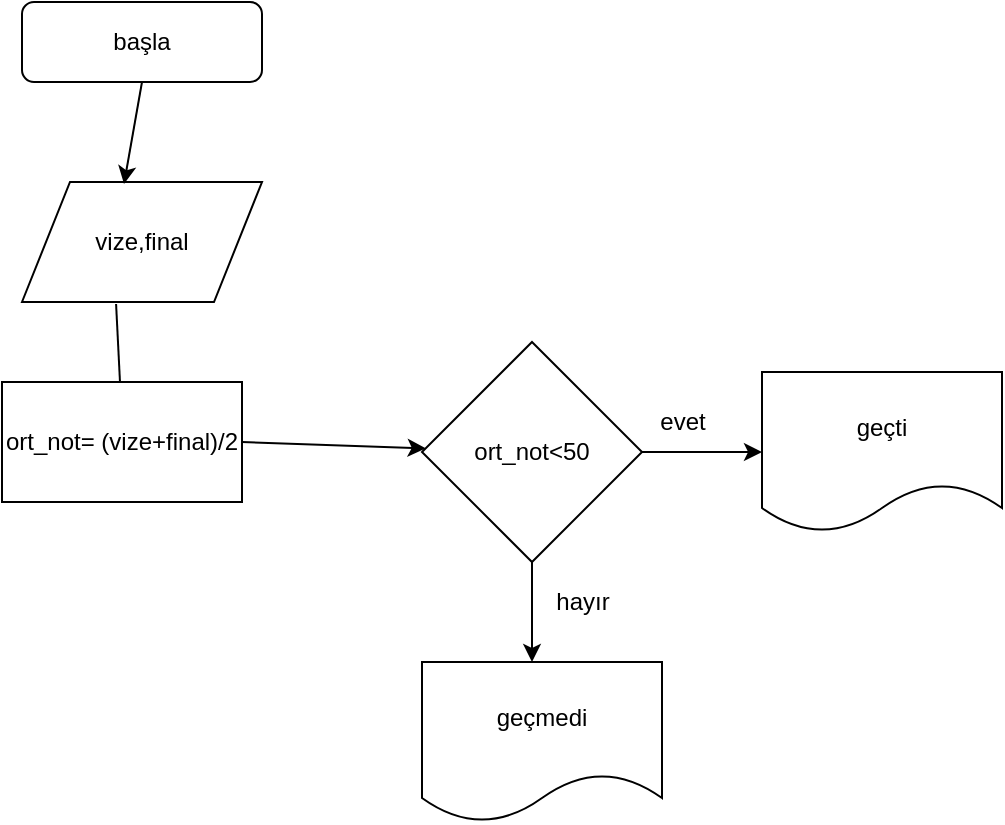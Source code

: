 <mxfile version="12.8.2" type="device"><diagram id="gPQNETgREva6y040vcnY" name="Page-1"><mxGraphModel dx="946" dy="1814" grid="1" gridSize="10" guides="1" tooltips="1" connect="1" arrows="1" fold="1" page="1" pageScale="1" pageWidth="827" pageHeight="1169" math="0" shadow="0"><root><mxCell id="0"/><mxCell id="1" parent="0"/><mxCell id="vXqyq2z22cp7-vQW2eCk-1" value="&lt;span style=&quot;color: rgba(0 , 0 , 0 , 0) ; font-family: monospace ; font-size: 0px&quot;&gt;%3CmxGraphModel%3E%3Croot%3E%3CmxCell%20id%3D%220%22%2F%3E%3CmxCell%20id%3D%221%22%20parent%3D%220%22%2F%3E%3CmxCell%20id%3D%222%22%20value%3D%22ba%C5%9Fla%22%20style%3D%22rounded%3D1%3BwhiteSpace%3Dwrap%3Bhtml%3D1%3BfontSize%3D12%3Bglass%3D0%3BstrokeWidth%3D1%3Bshadow%3D0%3B%22%20vertex%3D%221%22%20parent%3D%221%22%3E%3CmxGeometry%20x%3D%22160%22%20y%3D%2280%22%20width%3D%22120%22%20height%3D%2240%22%20as%3D%22geometry%22%2F%3E%3C%2FmxCell%3E%3CmxCell%20id%3D%223%22%20value%3D%22x%2Cy%22%20style%3D%22shape%3Dparallelogram%3Bperimeter%3DparallelogramPerimeter%3BwhiteSpace%3Dwrap%3Bhtml%3D1%3B%22%20vertex%3D%221%22%20parent%3D%221%22%3E%3CmxGeometry%20x%3D%22170%22%20y%3D%22170%22%20width%3D%22120%22%20height%3D%2260%22%20as%3D%22geometry%22%2F%3E%3C%2FmxCell%3E%3CmxCell%20id%3D%224%22%20value%3D%22%22%20style%3D%22endArrow%3Dclassic%3Bhtml%3D1%3BexitX%3D0.5%3BexitY%3D1%3BexitDx%3D0%3BexitDy%3D0%3BentryX%3D0.425%3BentryY%3D0.017%3BentryDx%3D0%3BentryDy%3D0%3BentryPerimeter%3D0%3B%22%20edge%3D%221%22%20source%3D%222%22%20target%3D%223%22%20parent%3D%221%22%3E%3CmxGeometry%20width%3D%2250%22%20height%3D%2250%22%20relative%3D%221%22%20as%3D%22geometry%22%3E%3CmxPoint%20x%3D%2290%22%20y%3D%22210%22%20as%3D%22sourcePoint%22%2F%3E%3CmxPoint%20x%3D%22140%22%20y%3D%22160%22%20as%3D%22targetPoint%22%2F%3E%3C%2FmxGeometry%3E%3C%2FmxCell%3E%3C%2Froot%3E%3C%2FmxGraphModel%3Ev&lt;/span&gt;&lt;span style=&quot;color: rgba(0 , 0 , 0 , 0) ; font-family: monospace ; font-size: 0px&quot;&gt;%3CmxGraphModel%3E%3Croot%3E%3CmxCell%20id%3D%220%22%2F%3E%3CmxCell%20id%3D%221%22%20parent%3D%220%22%2F%3E%3CmxCell%20id%3D%222%22%20value%3D%22ba%C5%9Fla%22%20style%3D%22rounded%3D1%3BwhiteSpace%3Dwrap%3Bhtml%3D1%3BfontSize%3D12%3Bglass%3D0%3BstrokeWidth%3D1%3Bshadow%3D0%3B%22%20vertex%3D%221%22%20parent%3D%221%22%3E%3CmxGeometry%20x%3D%22160%22%20y%3D%2280%22%20width%3D%22120%22%20height%3D%2240%22%20as%3D%22geometry%22%2F%3E%3C%2FmxCell%3E%3CmxCell%20id%3D%223%22%20value%3D%22x%2Cy%22%20style%3D%22shape%3Dparallelogram%3Bperimeter%3DparallelogramPerimeter%3BwhiteSpace%3Dwrap%3Bhtml%3D1%3B%22%20vertex%3D%221%22%20parent%3D%221%22%3E%3CmxGeometry%20x%3D%22170%22%20y%3D%22170%22%20width%3D%22120%22%20height%3D%2260%22%20as%3D%22geometry%22%2F%3E%3C%2FmxCell%3E%3CmxCell%20id%3D%224%22%20value%3D%22%22%20style%3D%22endArrow%3Dclassic%3Bhtml%3D1%3BexitX%3D0.5%3BexitY%3D1%3BexitDx%3D0%3BexitDy%3D0%3BentryX%3D0.425%3BentryY%3D0.017%3BentryDx%3D0%3BentryDy%3D0%3BentryPerimeter%3D0%3B%22%20edge%3D%221%22%20source%3D%222%22%20target%3D%223%22%20parent%3D%221%22%3E%3CmxGeometry%20width%3D%2250%22%20height%3D%2250%22%20relative%3D%221%22%20as%3D%22geometry%22%3E%3CmxPoint%20x%3D%2290%22%20y%3D%22210%22%20as%3D%22sourcePoint%22%2F%3E%3CmxPoint%20x%3D%22140%22%20y%3D%22160%22%20as%3D%22targetPoint%22%2F%3E%3C%2FmxGeometry%3E%3C%2FmxCell%3E%3C%2Froot%3E%3C%2FmxGraphModel%3E&lt;/span&gt;&lt;span style=&quot;color: rgba(0 , 0 , 0 , 0) ; font-family: monospace ; font-size: 0px&quot;&gt;%3CmxGraphModel%3E%3Croot%3E%3CmxCell%20id%3D%220%22%2F%3E%3CmxCell%20id%3D%221%22%20parent%3D%220%22%2F%3E%3CmxCell%20id%3D%222%22%20value%3D%22ba%C5%9Fla%22%20style%3D%22rounded%3D1%3BwhiteSpace%3Dwrap%3Bhtml%3D1%3BfontSize%3D12%3Bglass%3D0%3BstrokeWidth%3D1%3Bshadow%3D0%3B%22%20vertex%3D%221%22%20parent%3D%221%22%3E%3CmxGeometry%20x%3D%22160%22%20y%3D%2280%22%20width%3D%22120%22%20height%3D%2240%22%20as%3D%22geometry%22%2F%3E%3C%2FmxCell%3E%3CmxCell%20id%3D%223%22%20value%3D%22x%2Cy%22%20style%3D%22shape%3Dparallelogram%3Bperimeter%3DparallelogramPerimeter%3BwhiteSpace%3Dwrap%3Bhtml%3D1%3B%22%20vertex%3D%221%22%20parent%3D%221%22%3E%3CmxGeometry%20x%3D%22170%22%20y%3D%22170%22%20width%3D%22120%22%20height%3D%2260%22%20as%3D%22geometry%22%2F%3E%3C%2FmxCell%3E%3CmxCell%20id%3D%224%22%20value%3D%22%22%20style%3D%22endArrow%3Dclassic%3Bhtml%3D1%3BexitX%3D0.5%3BexitY%3D1%3BexitDx%3D0%3BexitDy%3D0%3BentryX%3D0.425%3BentryY%3D0.017%3BentryDx%3D0%3BentryDy%3D0%3BentryPerimeter%3D0%3B%22%20edge%3D%221%22%20source%3D%222%22%20target%3D%223%22%20parent%3D%221%22%3E%3CmxGeometry%20width%3D%2250%22%20height%3D%2250%22%20relative%3D%221%22%20as%3D%22geometry%22%3E%3CmxPoint%20x%3D%2290%22%20y%3D%22210%22%20as%3D%22sourcePoint%22%2F%3E%3CmxPoint%20x%3D%22140%22%20y%3D%22160%22%20as%3D%22targetPoint%22%2F%3E%3C%2FmxGeometry%3E%3C%2FmxCell%3E%3C%2Froot%3E%3C%2FmxGraphModel%3E&lt;/span&gt;&lt;span style=&quot;color: rgba(0 , 0 , 0 , 0) ; font-family: monospace ; font-size: 0px&quot;&gt;%3CmxGraphModel%3E%3Croot%3E%3CmxCell%20id%3D%220%22%2F%3E%3CmxCell%20id%3D%221%22%20parent%3D%220%22%2F%3E%3CmxCell%20id%3D%222%22%20value%3D%22ba%C5%9Fla%22%20style%3D%22rounded%3D1%3BwhiteSpace%3Dwrap%3Bhtml%3D1%3BfontSize%3D12%3Bglass%3D0%3BstrokeWidth%3D1%3Bshadow%3D0%3B%22%20vertex%3D%221%22%20parent%3D%221%22%3E%3CmxGeometry%20x%3D%22160%22%20y%3D%2280%22%20width%3D%22120%22%20height%3D%2240%22%20as%3D%22geometry%22%2F%3E%3C%2FmxCell%3E%3CmxCell%20id%3D%223%22%20value%3D%22x%2Cy%22%20style%3D%22shape%3Dparallelogram%3Bperimeter%3DparallelogramPerimeter%3BwhiteSpace%3Dwrap%3Bhtml%3D1%3B%22%20vertex%3D%221%22%20parent%3D%221%22%3E%3CmxGeometry%20x%3D%22170%22%20y%3D%22170%22%20width%3D%22120%22%20height%3D%2260%22%20as%3D%22geometry%22%2F%3E%3C%2FmxCell%3E%3CmxCell%20id%3D%224%22%20value%3D%22%22%20style%3D%22endArrow%3Dclassic%3Bhtml%3D1%3BexitX%3D0.5%3BexitY%3D1%3BexitDx%3D0%3BexitDy%3D0%3BentryX%3D0.425%3BentryY%3D0.017%3BentryDx%3D0%3BentryDy%3D0%3BentryPerimeter%3D0%3B%22%20edge%3D%221%22%20source%3D%222%22%20target%3D%223%22%20parent%3D%221%22%3E%3CmxGeometry%20width%3D%2250%22%20height%3D%2250%22%20relative%3D%221%22%20as%3D%22geometry%22%3E%3CmxPoint%20x%3D%2290%22%20y%3D%22210%22%20as%3D%22sourcePoint%22%2F%3E%3CmxPoint%20x%3D%22140%22%20y%3D%22160%22%20as%3D%22targetPoint%22%2F%3E%3C%2FmxGeometry%3E%3C%2FmxCell%3E%3C%2Froot%3E%3C%2FmxGraphModel%3E&lt;/span&gt;" style="text;html=1;align=center;verticalAlign=middle;resizable=0;points=[];autosize=1;" vertex="1" parent="1"><mxGeometry x="257" y="-650" width="20" height="20" as="geometry"/></mxCell><mxCell id="vXqyq2z22cp7-vQW2eCk-2" value="başla" style="rounded=1;whiteSpace=wrap;html=1;fontSize=12;glass=0;strokeWidth=1;shadow=0;" vertex="1" parent="1"><mxGeometry x="150" y="-770" width="120" height="40" as="geometry"/></mxCell><mxCell id="vXqyq2z22cp7-vQW2eCk-3" value="vize,final" style="shape=parallelogram;perimeter=parallelogramPerimeter;whiteSpace=wrap;html=1;" vertex="1" parent="1"><mxGeometry x="150" y="-680" width="120" height="60" as="geometry"/></mxCell><mxCell id="vXqyq2z22cp7-vQW2eCk-4" value="" style="endArrow=classic;html=1;exitX=0.5;exitY=1;exitDx=0;exitDy=0;entryX=0.425;entryY=0.017;entryDx=0;entryDy=0;entryPerimeter=0;" edge="1" parent="1" source="vXqyq2z22cp7-vQW2eCk-2" target="vXqyq2z22cp7-vQW2eCk-3"><mxGeometry width="50" height="50" relative="1" as="geometry"><mxPoint x="60" y="-1220" as="sourcePoint"/><mxPoint x="110" y="-1270" as="targetPoint"/></mxGeometry></mxCell><mxCell id="vXqyq2z22cp7-vQW2eCk-5" value="" style="endArrow=classic;html=1;exitX=0.392;exitY=1.017;exitDx=0;exitDy=0;exitPerimeter=0;" edge="1" parent="1" source="vXqyq2z22cp7-vQW2eCk-3"><mxGeometry width="50" height="50" relative="1" as="geometry"><mxPoint x="150" y="-750" as="sourcePoint"/><mxPoint x="200" y="-560" as="targetPoint"/></mxGeometry></mxCell><mxCell id="vXqyq2z22cp7-vQW2eCk-6" value="ort_not= (vize+final)/2" style="rounded=0;whiteSpace=wrap;html=1;" vertex="1" parent="1"><mxGeometry x="140" y="-580" width="120" height="60" as="geometry"/></mxCell><mxCell id="vXqyq2z22cp7-vQW2eCk-7" value="ort_not&amp;lt;50" style="rhombus;whiteSpace=wrap;html=1;" vertex="1" parent="1"><mxGeometry x="350" y="-600" width="110" height="110" as="geometry"/></mxCell><mxCell id="vXqyq2z22cp7-vQW2eCk-8" value="" style="endArrow=classic;html=1;exitX=1;exitY=0.5;exitDx=0;exitDy=0;" edge="1" parent="1" source="vXqyq2z22cp7-vQW2eCk-6" target="vXqyq2z22cp7-vQW2eCk-7"><mxGeometry width="50" height="50" relative="1" as="geometry"><mxPoint x="150" y="-580" as="sourcePoint"/><mxPoint x="200" y="-630" as="targetPoint"/></mxGeometry></mxCell><mxCell id="vXqyq2z22cp7-vQW2eCk-9" value="geçti" style="shape=document;whiteSpace=wrap;html=1;boundedLbl=1;" vertex="1" parent="1"><mxGeometry x="520" y="-585" width="120" height="80" as="geometry"/></mxCell><mxCell id="vXqyq2z22cp7-vQW2eCk-10" value="" style="endArrow=classic;html=1;exitX=0.5;exitY=1;exitDx=0;exitDy=0;" edge="1" parent="1" source="vXqyq2z22cp7-vQW2eCk-7"><mxGeometry width="50" height="50" relative="1" as="geometry"><mxPoint x="150" y="-580" as="sourcePoint"/><mxPoint x="405" y="-440" as="targetPoint"/></mxGeometry></mxCell><mxCell id="vXqyq2z22cp7-vQW2eCk-11" value="" style="endArrow=classic;html=1;exitX=1;exitY=0.5;exitDx=0;exitDy=0;" edge="1" parent="1" source="vXqyq2z22cp7-vQW2eCk-7" target="vXqyq2z22cp7-vQW2eCk-9"><mxGeometry width="50" height="50" relative="1" as="geometry"><mxPoint x="150" y="-580" as="sourcePoint"/><mxPoint x="200" y="-630" as="targetPoint"/></mxGeometry></mxCell><mxCell id="vXqyq2z22cp7-vQW2eCk-12" value="evet&lt;br&gt;" style="text;html=1;align=center;verticalAlign=middle;resizable=0;points=[];autosize=1;" vertex="1" parent="1"><mxGeometry x="460" y="-570" width="40" height="20" as="geometry"/></mxCell><mxCell id="vXqyq2z22cp7-vQW2eCk-13" value="hayır&lt;br&gt;" style="text;html=1;align=center;verticalAlign=middle;resizable=0;points=[];autosize=1;" vertex="1" parent="1"><mxGeometry x="410" y="-480" width="40" height="20" as="geometry"/></mxCell><mxCell id="vXqyq2z22cp7-vQW2eCk-14" value="geçmedi" style="shape=document;whiteSpace=wrap;html=1;boundedLbl=1;" vertex="1" parent="1"><mxGeometry x="350" y="-440" width="120" height="80" as="geometry"/></mxCell></root></mxGraphModel></diagram></mxfile>